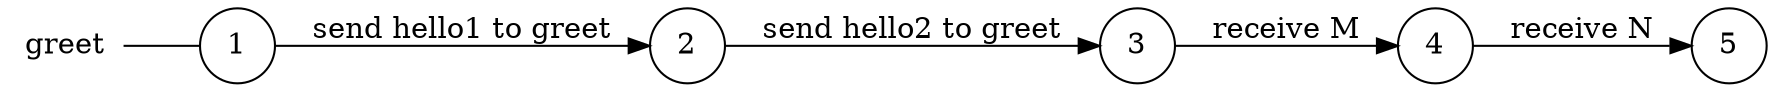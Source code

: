 digraph greet {
	rankdir="LR";
	n_0 [label="greet", shape="plaintext"];
	n_1 [id="5", shape=circle, label="5"];
	n_2 [id="1", shape=circle, label="1"];
	n_0 -> n_2 [arrowhead=none];
	n_3 [id="2", shape=circle, label="2"];
	n_4 [id="4", shape=circle, label="4"];
	n_5 [id="3", shape=circle, label="3"];

	n_4 -> n_1 [id="[$e|2]", label="receive N"];
	n_3 -> n_5 [id="[$e|3]", label="send hello2 to greet"];
	n_5 -> n_4 [id="[$e|1]", label="receive M"];
	n_2 -> n_3 [id="[$e|0]", label="send hello1 to greet"];
}

